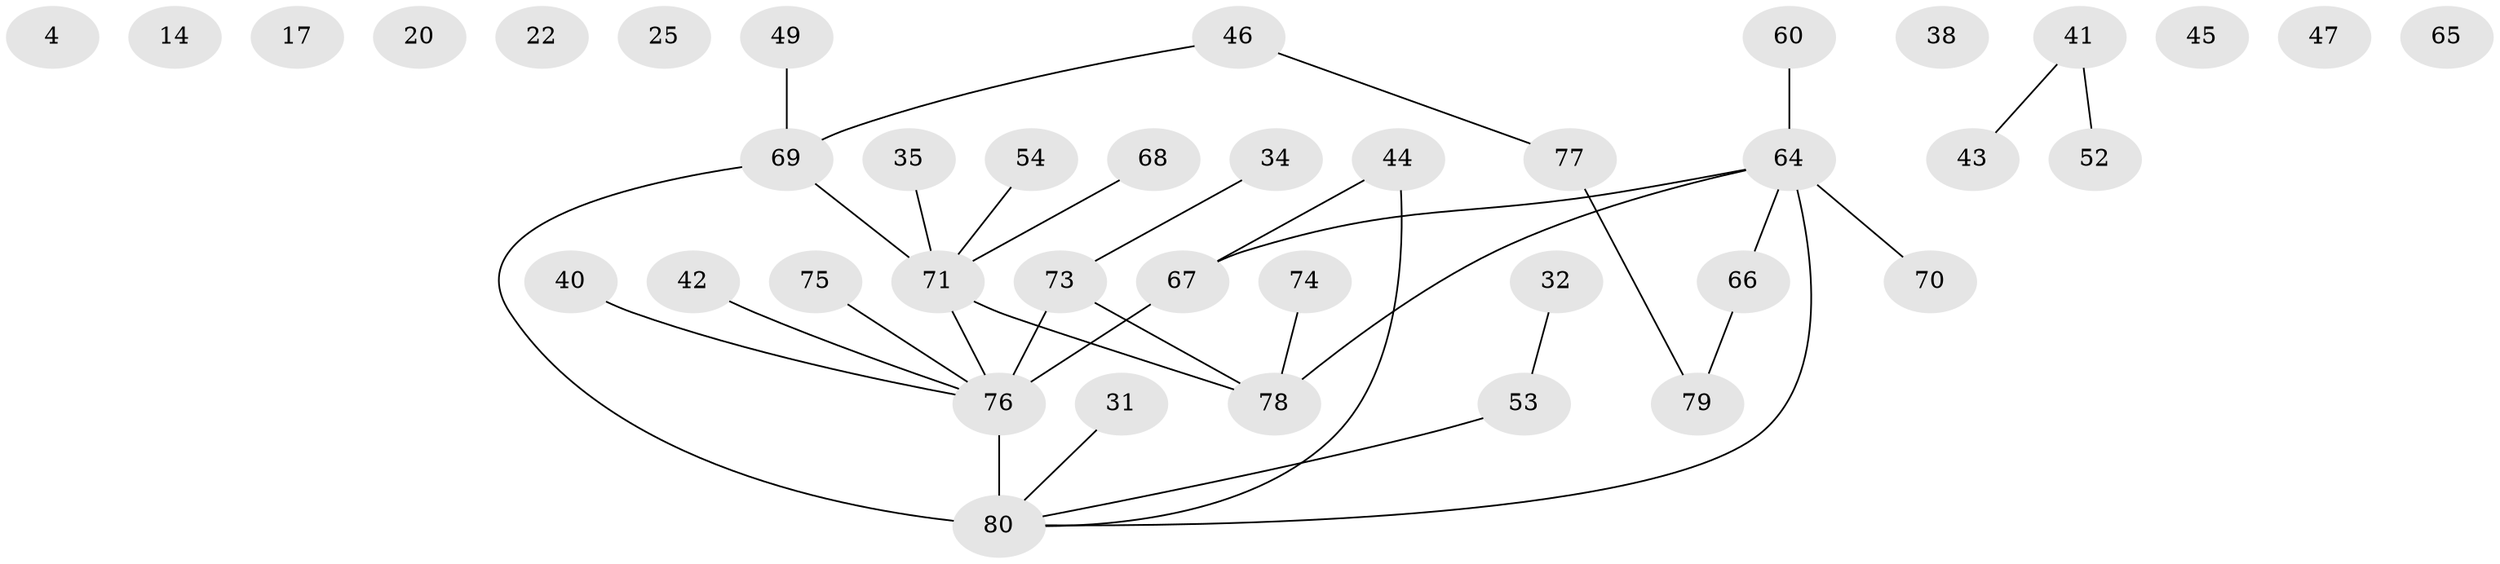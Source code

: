 // original degree distribution, {4: 0.15, 3: 0.225, 0: 0.1125, 2: 0.2, 1: 0.2875, 5: 0.0125, 6: 0.0125}
// Generated by graph-tools (version 1.1) at 2025/38/03/09/25 04:38:57]
// undirected, 40 vertices, 34 edges
graph export_dot {
graph [start="1"]
  node [color=gray90,style=filled];
  4;
  14 [super="+7"];
  17;
  20;
  22;
  25;
  31;
  32;
  34;
  35;
  38;
  40;
  41;
  42;
  43;
  44;
  45;
  46;
  47;
  49;
  52;
  53;
  54;
  60;
  64 [super="+16+63"];
  65;
  66 [super="+6+26"];
  67 [super="+13"];
  68;
  69 [super="+2+12+37+39"];
  70;
  71 [super="+21+59"];
  73 [super="+24"];
  74;
  75;
  76 [super="+48+61+58"];
  77 [super="+8+10"];
  78 [super="+62"];
  79;
  80 [super="+11+56+72"];
  31 -- 80;
  32 -- 53;
  34 -- 73;
  35 -- 71;
  40 -- 76 [weight=2];
  41 -- 43;
  41 -- 52;
  42 -- 76 [weight=2];
  44 -- 67;
  44 -- 80;
  46 -- 69;
  46 -- 77;
  49 -- 69;
  53 -- 80;
  54 -- 71;
  60 -- 64;
  64 -- 80 [weight=2];
  64 -- 70;
  64 -- 67;
  64 -- 78;
  64 -- 66;
  66 -- 79;
  67 -- 76;
  68 -- 71;
  69 -- 71 [weight=3];
  69 -- 80;
  71 -- 76;
  71 -- 78;
  73 -- 78;
  73 -- 76 [weight=2];
  74 -- 78;
  75 -- 76;
  76 -- 80 [weight=5];
  77 -- 79;
}
